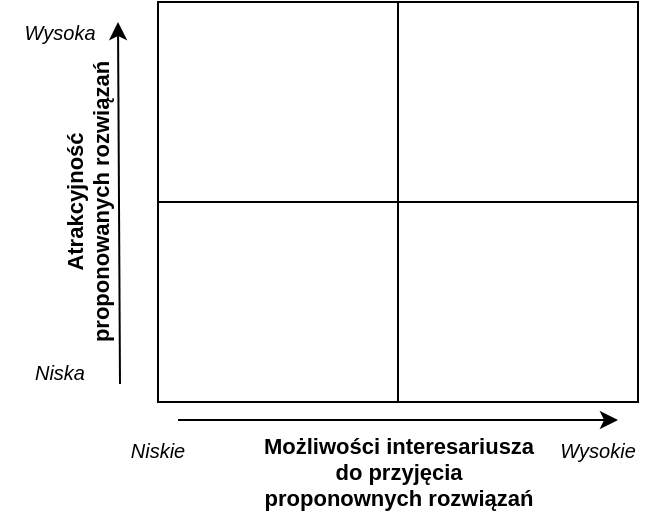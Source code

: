 <mxfile version="22.1.21" type="device">
  <diagram name="Strona-1" id="x4iDb7SHH9YA5D9xjIFl">
    <mxGraphModel dx="553" dy="346" grid="1" gridSize="10" guides="1" tooltips="1" connect="1" arrows="1" fold="1" page="1" pageScale="1" pageWidth="827" pageHeight="1169" math="0" shadow="0">
      <root>
        <mxCell id="0" />
        <mxCell id="1" parent="0" />
        <mxCell id="GtQeyq3_UFh-qR09QG_a-2" value="" style="rounded=0;whiteSpace=wrap;html=1;" parent="1" vertex="1">
          <mxGeometry x="79" y="39" width="120" height="100" as="geometry" />
        </mxCell>
        <mxCell id="GtQeyq3_UFh-qR09QG_a-3" value="" style="rounded=0;whiteSpace=wrap;html=1;" parent="1" vertex="1">
          <mxGeometry x="199" y="39" width="120" height="100" as="geometry" />
        </mxCell>
        <mxCell id="GtQeyq3_UFh-qR09QG_a-4" value="" style="rounded=0;whiteSpace=wrap;html=1;" parent="1" vertex="1">
          <mxGeometry x="79" y="139" width="120" height="100" as="geometry" />
        </mxCell>
        <mxCell id="GtQeyq3_UFh-qR09QG_a-5" value="" style="rounded=0;whiteSpace=wrap;html=1;" parent="1" vertex="1">
          <mxGeometry x="199" y="139" width="120" height="100" as="geometry" />
        </mxCell>
        <mxCell id="GtQeyq3_UFh-qR09QG_a-6" value="" style="endArrow=classic;startArrow=none;html=1;rounded=0;startFill=0;" parent="1" edge="1">
          <mxGeometry width="50" height="50" relative="1" as="geometry">
            <mxPoint x="89" y="248" as="sourcePoint" />
            <mxPoint x="309" y="248" as="targetPoint" />
          </mxGeometry>
        </mxCell>
        <mxCell id="GtQeyq3_UFh-qR09QG_a-7" value="&lt;b&gt;Możliwości interesariusza &lt;br&gt;do przyjęcia &lt;br&gt;proponownych rozwiązań&lt;/b&gt;" style="edgeLabel;html=1;align=center;verticalAlign=top;resizable=0;points=[];spacing=2;" parent="GtQeyq3_UFh-qR09QG_a-6" vertex="1" connectable="0">
          <mxGeometry relative="1" as="geometry">
            <mxPoint as="offset" />
          </mxGeometry>
        </mxCell>
        <mxCell id="GtQeyq3_UFh-qR09QG_a-10" value="" style="endArrow=classic;html=1;rounded=0;" parent="1" edge="1">
          <mxGeometry width="50" height="50" relative="1" as="geometry">
            <mxPoint x="60" y="230" as="sourcePoint" />
            <mxPoint x="59" y="49" as="targetPoint" />
          </mxGeometry>
        </mxCell>
        <mxCell id="GtQeyq3_UFh-qR09QG_a-21" value="&lt;b&gt;Atrakcyjność &lt;br&gt;proponowanych rozwiązań&lt;/b&gt;" style="edgeLabel;html=1;align=center;verticalAlign=bottom;resizable=0;points=[];horizontal=0;" parent="GtQeyq3_UFh-qR09QG_a-10" vertex="1" connectable="0">
          <mxGeometry relative="1" as="geometry">
            <mxPoint as="offset" />
          </mxGeometry>
        </mxCell>
        <mxCell id="GtQeyq3_UFh-qR09QG_a-12" value="&lt;i&gt;&lt;font style=&quot;font-size: 10px;&quot;&gt;Niskie&lt;/font&gt;&lt;/i&gt;" style="text;html=1;strokeColor=none;fillColor=none;align=center;verticalAlign=middle;whiteSpace=wrap;rounded=0;" parent="1" vertex="1">
          <mxGeometry x="49" y="248" width="60" height="30" as="geometry" />
        </mxCell>
        <mxCell id="GtQeyq3_UFh-qR09QG_a-13" value="&lt;i&gt;&lt;font style=&quot;font-size: 10px;&quot;&gt;Wysokie&lt;/font&gt;&lt;/i&gt;" style="text;html=1;strokeColor=none;fillColor=none;align=center;verticalAlign=middle;whiteSpace=wrap;rounded=0;" parent="1" vertex="1">
          <mxGeometry x="269" y="248" width="60" height="30" as="geometry" />
        </mxCell>
        <mxCell id="GtQeyq3_UFh-qR09QG_a-14" value="&lt;i&gt;&lt;font style=&quot;font-size: 10px;&quot;&gt;Niska&lt;/font&gt;&lt;/i&gt;" style="text;html=1;strokeColor=none;fillColor=none;align=center;verticalAlign=middle;whiteSpace=wrap;rounded=0;" parent="1" vertex="1">
          <mxGeometry y="209" width="60" height="30" as="geometry" />
        </mxCell>
        <mxCell id="GtQeyq3_UFh-qR09QG_a-19" value="&lt;i&gt;&lt;font style=&quot;font-size: 10px;&quot;&gt;Wysoka&lt;/font&gt;&lt;/i&gt;" style="text;html=1;strokeColor=none;fillColor=none;align=center;verticalAlign=middle;whiteSpace=wrap;rounded=0;" parent="1" vertex="1">
          <mxGeometry y="39" width="60" height="30" as="geometry" />
        </mxCell>
      </root>
    </mxGraphModel>
  </diagram>
</mxfile>
